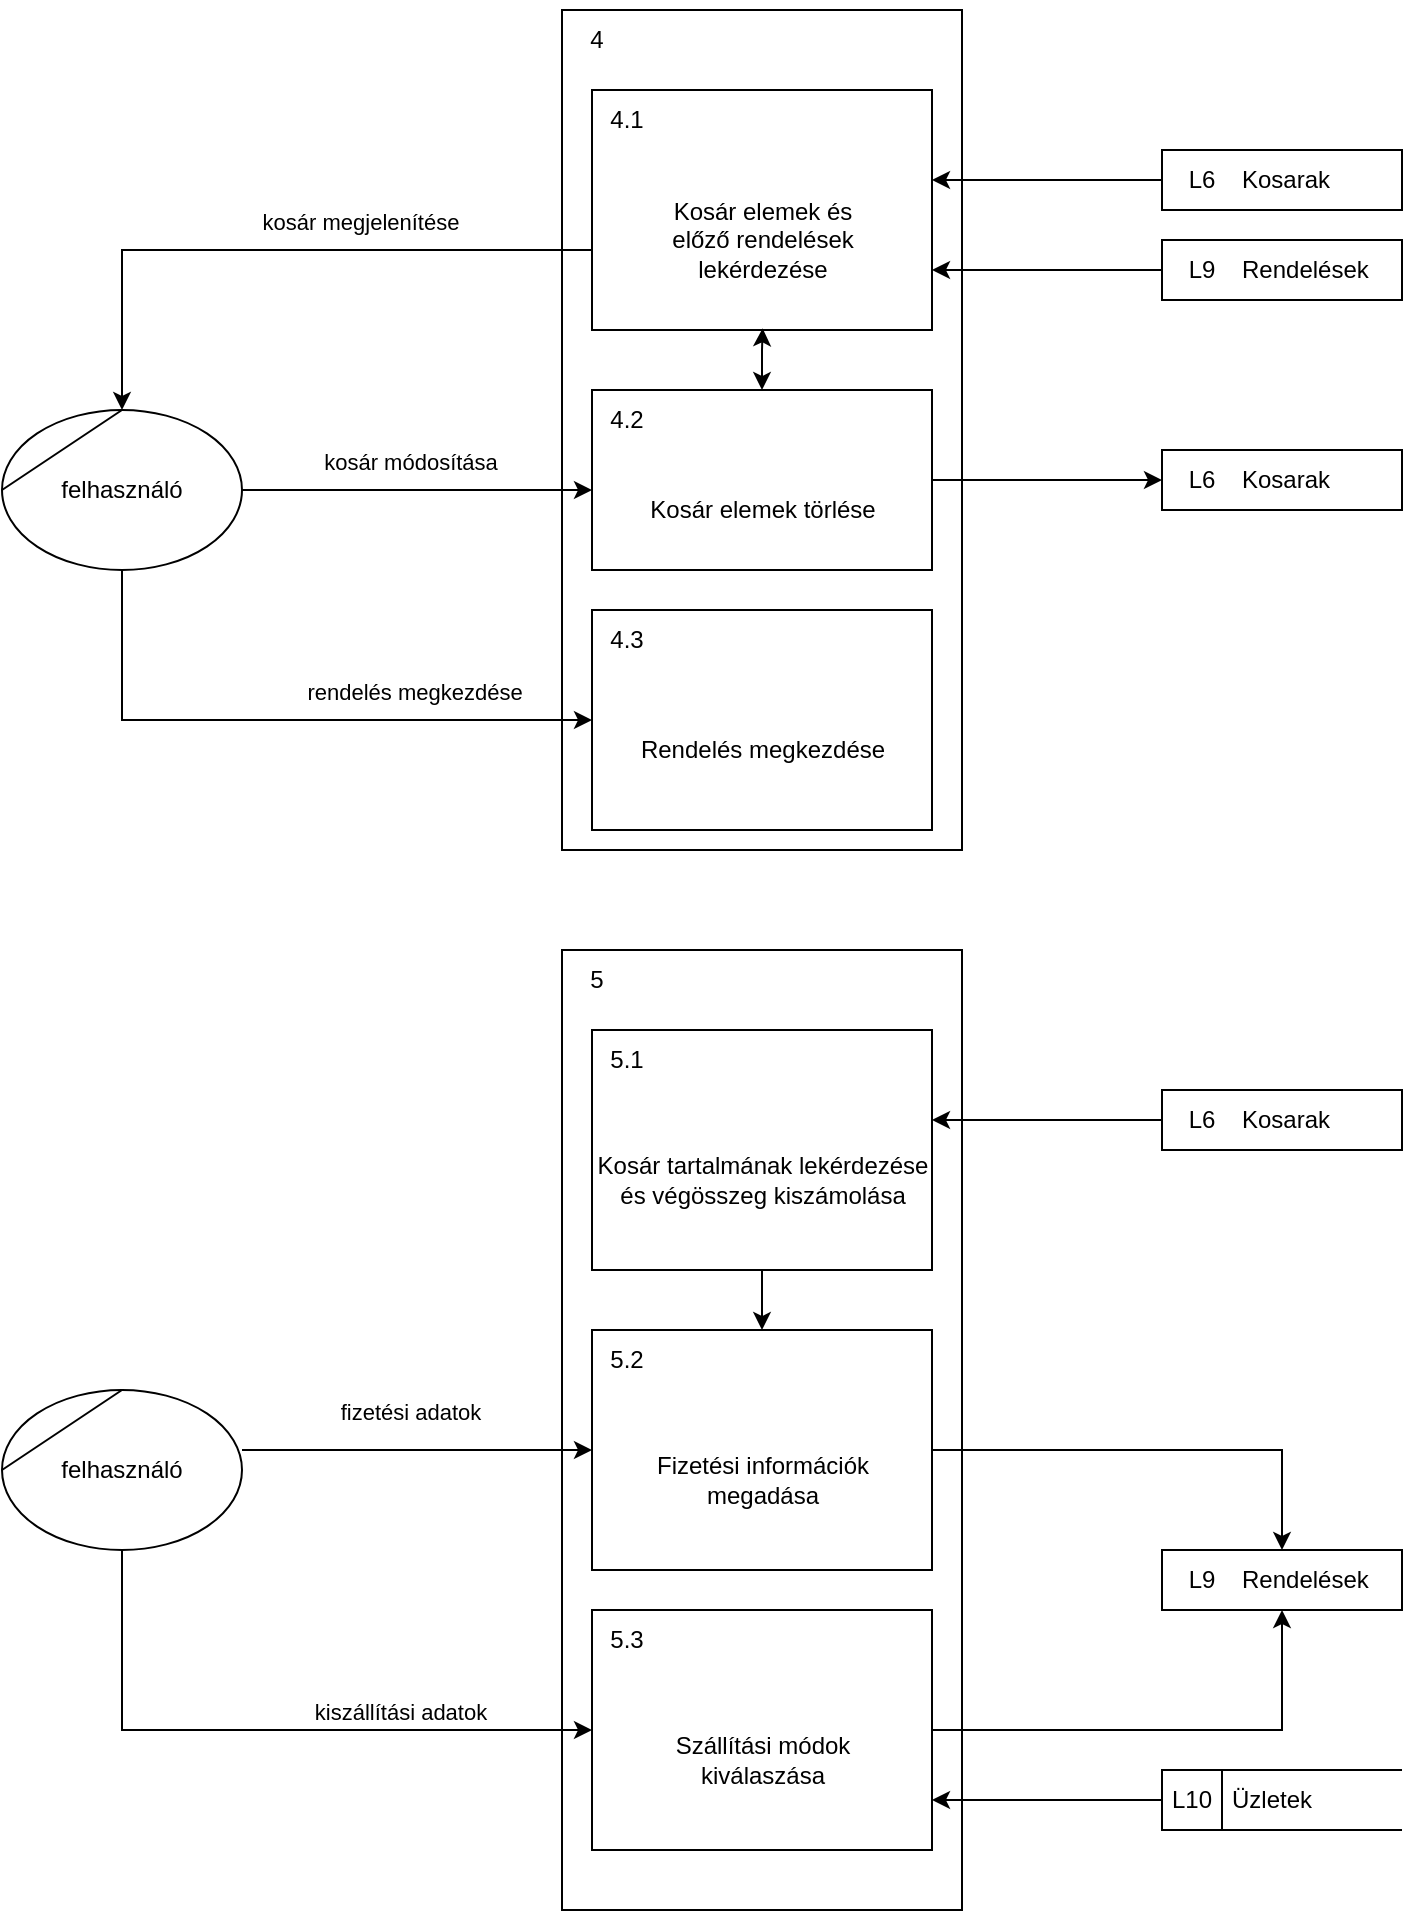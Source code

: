 <mxfile version="20.8.23" type="device"><diagram name="Page-1" id="Z0UUQqZRVwsT-piugHuJ"><mxGraphModel dx="1009" dy="550" grid="1" gridSize="10" guides="1" tooltips="1" connect="1" arrows="1" fold="1" page="1" pageScale="1" pageWidth="850" pageHeight="1100" math="0" shadow="0"><root><mxCell id="0"/><mxCell id="1" parent="0"/><mxCell id="tL3Nul9Oa48Bnrx2CsPF-1" value="" style="group" parent="1" vertex="1" connectable="0"><mxGeometry x="320" y="45" width="200" height="955" as="geometry"/></mxCell><mxCell id="SI3stgNXLdynbU2XMo8t-3" value="" style="html=1;dashed=0;whitespace=wrap;shape=mxgraph.dfd.process;align=center;container=0;collapsible=0;spacingTop=30;" parent="tL3Nul9Oa48Bnrx2CsPF-1" vertex="1"><mxGeometry y="5" width="200" height="420" as="geometry"/></mxCell><mxCell id="SI3stgNXLdynbU2XMo8t-4" value="4" style="text;html=1;strokeColor=none;fillColor=none;align=center;verticalAlign=middle;whiteSpace=wrap;rounded=0;movable=0;resizable=0;rotatable=0;cloneable=0;deletable=0;connectable=0;allowArrows=0;pointerEvents=1;" parent="tL3Nul9Oa48Bnrx2CsPF-1" vertex="1"><mxGeometry y="5" width="35" height="30" as="geometry"/></mxCell><mxCell id="SI3stgNXLdynbU2XMo8t-5" value="" style="text;html=1;strokeColor=none;fillColor=none;align=left;verticalAlign=middle;whiteSpace=wrap;rounded=0;movable=0;resizable=0;connectable=0;allowArrows=0;rotatable=0;cloneable=0;deletable=0;spacingLeft=6;autosize=1;resizeWidth=0;" parent="tL3Nul9Oa48Bnrx2CsPF-1" vertex="1"><mxGeometry x="35" width="50" height="40" as="geometry"/></mxCell><mxCell id="SI3stgNXLdynbU2XMo8t-6" value="Kosár elemek és &lt;br&gt;előző rendelések &lt;br&gt;lekérdezése" style="html=1;dashed=0;whitespace=wrap;shape=mxgraph.dfd.process2;align=center;container=1;collapsible=0;spacingTop=30;" parent="tL3Nul9Oa48Bnrx2CsPF-1" vertex="1"><mxGeometry x="15" y="45" width="170" height="120" as="geometry"/></mxCell><mxCell id="SI3stgNXLdynbU2XMo8t-7" value="4.1" style="text;html=1;strokeColor=none;fillColor=none;align=center;verticalAlign=middle;whiteSpace=wrap;rounded=0;connectable=0;allowArrows=0;editable=1;movable=0;resizable=0;rotatable=0;deletable=0;locked=0;cloneable=0;" parent="SI3stgNXLdynbU2XMo8t-6" vertex="1"><mxGeometry width="35" height="30" as="geometry"/></mxCell><mxCell id="SI3stgNXLdynbU2XMo8t-8" value="" style="text;strokeColor=none;fillColor=none;align=left;verticalAlign=middle;whiteSpace=wrap;rounded=0;autosize=1;connectable=0;allowArrows=0;movable=0;resizable=0;rotatable=0;deletable=0;cloneable=0;spacingLeft=6;fontStyle=0;html=1;" parent="SI3stgNXLdynbU2XMo8t-6" vertex="1"><mxGeometry x="35" y="-5" width="50" height="40" as="geometry"/></mxCell><mxCell id="SI3stgNXLdynbU2XMo8t-36" style="edgeStyle=orthogonalEdgeStyle;rounded=0;orthogonalLoop=1;jettySize=auto;html=1;entryX=0.502;entryY=0.993;entryDx=0;entryDy=0;entryPerimeter=0;startArrow=classic;startFill=1;" parent="tL3Nul9Oa48Bnrx2CsPF-1" source="SI3stgNXLdynbU2XMo8t-27" target="SI3stgNXLdynbU2XMo8t-6" edge="1"><mxGeometry relative="1" as="geometry"/></mxCell><mxCell id="SI3stgNXLdynbU2XMo8t-27" value="Kosár elemek törlése" style="html=1;dashed=0;whitespace=wrap;shape=mxgraph.dfd.process2;align=center;container=1;collapsible=0;spacingTop=30;" parent="tL3Nul9Oa48Bnrx2CsPF-1" vertex="1"><mxGeometry x="15" y="195" width="170" height="90" as="geometry"/></mxCell><mxCell id="SI3stgNXLdynbU2XMo8t-28" value="4.2" style="text;html=1;strokeColor=none;fillColor=none;align=center;verticalAlign=middle;whiteSpace=wrap;rounded=0;connectable=0;allowArrows=0;editable=1;movable=0;resizable=0;rotatable=0;deletable=0;locked=0;cloneable=0;" parent="SI3stgNXLdynbU2XMo8t-27" vertex="1"><mxGeometry width="35" height="30" as="geometry"/></mxCell><mxCell id="SI3stgNXLdynbU2XMo8t-29" value="" style="text;strokeColor=none;fillColor=none;align=left;verticalAlign=middle;whiteSpace=wrap;rounded=0;autosize=1;connectable=0;allowArrows=0;movable=0;resizable=0;rotatable=0;deletable=0;cloneable=0;spacingLeft=6;fontStyle=0;html=1;" parent="SI3stgNXLdynbU2XMo8t-27" vertex="1"><mxGeometry x="35" y="-5" width="50" height="40" as="geometry"/></mxCell><mxCell id="SI3stgNXLdynbU2XMo8t-37" value="Rendelés megkezdése" style="html=1;dashed=0;whitespace=wrap;shape=mxgraph.dfd.process2;align=center;container=1;collapsible=0;spacingTop=30;" parent="tL3Nul9Oa48Bnrx2CsPF-1" vertex="1"><mxGeometry x="15" y="305" width="170" height="110" as="geometry"/></mxCell><mxCell id="SI3stgNXLdynbU2XMo8t-38" value="4.3" style="text;html=1;strokeColor=none;fillColor=none;align=center;verticalAlign=middle;whiteSpace=wrap;rounded=0;connectable=0;allowArrows=0;editable=1;movable=0;resizable=0;rotatable=0;deletable=0;locked=0;cloneable=0;" parent="SI3stgNXLdynbU2XMo8t-37" vertex="1"><mxGeometry width="35" height="30" as="geometry"/></mxCell><mxCell id="SI3stgNXLdynbU2XMo8t-39" value="" style="text;strokeColor=none;fillColor=none;align=left;verticalAlign=middle;whiteSpace=wrap;rounded=0;autosize=1;connectable=0;allowArrows=0;movable=0;resizable=0;rotatable=0;deletable=0;cloneable=0;spacingLeft=6;fontStyle=0;html=1;" parent="SI3stgNXLdynbU2XMo8t-37" vertex="1"><mxGeometry x="35" y="-5" width="50" height="40" as="geometry"/></mxCell><mxCell id="SI3stgNXLdynbU2XMo8t-41" value="" style="html=1;dashed=0;whitespace=wrap;shape=mxgraph.dfd.process;align=center;container=0;collapsible=0;spacingTop=30;" parent="tL3Nul9Oa48Bnrx2CsPF-1" vertex="1"><mxGeometry y="475" width="200" height="480" as="geometry"/></mxCell><mxCell id="SI3stgNXLdynbU2XMo8t-42" value="5" style="text;html=1;strokeColor=none;fillColor=none;align=center;verticalAlign=middle;whiteSpace=wrap;rounded=0;movable=0;resizable=0;rotatable=0;cloneable=0;deletable=0;connectable=0;allowArrows=0;pointerEvents=1;" parent="tL3Nul9Oa48Bnrx2CsPF-1" vertex="1"><mxGeometry y="475" width="35" height="30" as="geometry"/></mxCell><mxCell id="SI3stgNXLdynbU2XMo8t-43" value="" style="text;html=1;strokeColor=none;fillColor=none;align=left;verticalAlign=middle;whiteSpace=wrap;rounded=0;movable=0;resizable=0;connectable=0;allowArrows=0;rotatable=0;cloneable=0;deletable=0;spacingLeft=6;autosize=1;resizeWidth=0;" parent="tL3Nul9Oa48Bnrx2CsPF-1" vertex="1"><mxGeometry x="35" y="470" width="50" height="40" as="geometry"/></mxCell><mxCell id="SI3stgNXLdynbU2XMo8t-50" value="Fizetési információk&lt;br&gt;megadása" style="html=1;dashed=0;whitespace=wrap;shape=mxgraph.dfd.process2;align=center;container=1;collapsible=0;spacingTop=30;" parent="tL3Nul9Oa48Bnrx2CsPF-1" vertex="1"><mxGeometry x="15" y="665" width="170" height="120" as="geometry"/></mxCell><mxCell id="SI3stgNXLdynbU2XMo8t-51" value="5.2" style="text;html=1;strokeColor=none;fillColor=none;align=center;verticalAlign=middle;whiteSpace=wrap;rounded=0;connectable=0;allowArrows=0;editable=1;movable=0;resizable=0;rotatable=0;deletable=0;locked=0;cloneable=0;" parent="SI3stgNXLdynbU2XMo8t-50" vertex="1"><mxGeometry width="35" height="30" as="geometry"/></mxCell><mxCell id="SI3stgNXLdynbU2XMo8t-52" value="" style="text;strokeColor=none;fillColor=none;align=left;verticalAlign=middle;whiteSpace=wrap;rounded=0;autosize=1;connectable=0;allowArrows=0;movable=0;resizable=0;rotatable=0;deletable=0;cloneable=0;spacingLeft=6;fontStyle=0;html=1;" parent="SI3stgNXLdynbU2XMo8t-50" vertex="1"><mxGeometry x="35" y="-5" width="50" height="40" as="geometry"/></mxCell><mxCell id="SI3stgNXLdynbU2XMo8t-58" style="edgeStyle=orthogonalEdgeStyle;rounded=0;orthogonalLoop=1;jettySize=auto;html=1;startArrow=none;startFill=0;" parent="tL3Nul9Oa48Bnrx2CsPF-1" source="SI3stgNXLdynbU2XMo8t-55" target="SI3stgNXLdynbU2XMo8t-50" edge="1"><mxGeometry relative="1" as="geometry"/></mxCell><mxCell id="SI3stgNXLdynbU2XMo8t-55" value="Kosár tartalmának lekérdezése&lt;br&gt;és végösszeg kiszámolása" style="html=1;dashed=0;whitespace=wrap;shape=mxgraph.dfd.process2;align=center;container=1;collapsible=0;spacingTop=30;" parent="tL3Nul9Oa48Bnrx2CsPF-1" vertex="1"><mxGeometry x="15" y="515" width="170" height="120" as="geometry"/></mxCell><mxCell id="SI3stgNXLdynbU2XMo8t-56" value="5.1" style="text;html=1;strokeColor=none;fillColor=none;align=center;verticalAlign=middle;whiteSpace=wrap;rounded=0;connectable=0;allowArrows=0;editable=1;movable=0;resizable=0;rotatable=0;deletable=0;locked=0;cloneable=0;" parent="SI3stgNXLdynbU2XMo8t-55" vertex="1"><mxGeometry width="35" height="30" as="geometry"/></mxCell><mxCell id="SI3stgNXLdynbU2XMo8t-57" value="" style="text;strokeColor=none;fillColor=none;align=left;verticalAlign=middle;whiteSpace=wrap;rounded=0;autosize=1;connectable=0;allowArrows=0;movable=0;resizable=0;rotatable=0;deletable=0;cloneable=0;spacingLeft=6;fontStyle=0;html=1;" parent="SI3stgNXLdynbU2XMo8t-55" vertex="1"><mxGeometry x="35" y="-5" width="50" height="40" as="geometry"/></mxCell><mxCell id="SI3stgNXLdynbU2XMo8t-64" value="Szállítási módok&lt;br&gt;kiválaszása" style="html=1;dashed=0;whitespace=wrap;shape=mxgraph.dfd.process2;align=center;container=1;collapsible=0;spacingTop=30;" parent="tL3Nul9Oa48Bnrx2CsPF-1" vertex="1"><mxGeometry x="15" y="805" width="170" height="120" as="geometry"/></mxCell><mxCell id="SI3stgNXLdynbU2XMo8t-65" value="5.3" style="text;html=1;strokeColor=none;fillColor=none;align=center;verticalAlign=middle;whiteSpace=wrap;rounded=0;connectable=0;allowArrows=0;editable=1;movable=0;resizable=0;rotatable=0;deletable=0;locked=0;cloneable=0;" parent="SI3stgNXLdynbU2XMo8t-64" vertex="1"><mxGeometry width="35" height="30" as="geometry"/></mxCell><mxCell id="SI3stgNXLdynbU2XMo8t-66" value="" style="text;strokeColor=none;fillColor=none;align=left;verticalAlign=middle;whiteSpace=wrap;rounded=0;autosize=1;connectable=0;allowArrows=0;movable=0;resizable=0;rotatable=0;deletable=0;cloneable=0;spacingLeft=6;fontStyle=0;html=1;" parent="SI3stgNXLdynbU2XMo8t-64" vertex="1"><mxGeometry x="35" y="-5" width="50" height="40" as="geometry"/></mxCell><mxCell id="SI3stgNXLdynbU2XMo8t-1" value="felhasználó" style="shape=stencil(tZRtjoMgEIZPw98GJR6gYXfvQe10nZQCAbYft99RNKlW7GajiTGZeeXhnZGBCRka5YCVvGHig5VlwTm9Kb5NYhUc1DElr8qjOmhISojenuGGx9gz0DTgMbaq+GR8T9+0j5C1NYYgaE0YKU86wRQaWsvvCdZv/xhFjvgXiOB7kynLyq+/Y3fVNuBiI79j7OB+db/rgceOi61+3Grg4v9YISmTO9xCHlR9/vb2xxxnzYDW6AK8OfLTeZzO66ynzM5CnqyHBUsn1DqN9UITnWoH/kUY5Iu9PtVUzRY1jx4IGk22K9UioSs+44+uvFxl3bKX1nTZdE12iV8=);whiteSpace=wrap;html=1;" parent="1" vertex="1"><mxGeometry x="40" y="250" width="120" height="80" as="geometry"/></mxCell><mxCell id="SI3stgNXLdynbU2XMo8t-2" value="felhasználó" style="shape=stencil(tZRtjoMgEIZPw98GJR6gYXfvQe10nZQCAbYft99RNKlW7GajiTGZeeXhnZGBCRka5YCVvGHig5VlwTm9Kb5NYhUc1DElr8qjOmhISojenuGGx9gz0DTgMbaq+GR8T9+0j5C1NYYgaE0YKU86wRQaWsvvCdZv/xhFjvgXiOB7kynLyq+/Y3fVNuBiI79j7OB+db/rgceOi61+3Grg4v9YISmTO9xCHlR9/vb2xxxnzYDW6AK8OfLTeZzO66ynzM5CnqyHBUsn1DqN9UITnWoH/kUY5Iu9PtVUzRY1jx4IGk22K9UioSs+44+uvFxl3bKX1nTZdE12iV8=);whiteSpace=wrap;html=1;" parent="1" vertex="1"><mxGeometry x="40" y="740" width="120" height="80" as="geometry"/></mxCell><mxCell id="SI3stgNXLdynbU2XMo8t-10" value="kosár megjelenítése" style="endArrow=classic;html=1;rounded=0;verticalAlign=bottom;edgeStyle=orthogonalEdgeStyle;" parent="1" source="SI3stgNXLdynbU2XMo8t-6" target="SI3stgNXLdynbU2XMo8t-1" edge="1"><mxGeometry x="-0.261" y="-5" width="50" height="50" relative="1" as="geometry"><mxPoint x="470" y="330" as="sourcePoint"/><mxPoint x="350" y="330" as="targetPoint"/><Array as="points"><mxPoint x="100" y="170"/></Array><mxPoint as="offset"/></mxGeometry></mxCell><mxCell id="SI3stgNXLdynbU2XMo8t-22" style="edgeStyle=orthogonalEdgeStyle;rounded=0;orthogonalLoop=1;jettySize=auto;html=1;" parent="1" source="SI3stgNXLdynbU2XMo8t-11" target="SI3stgNXLdynbU2XMo8t-6" edge="1"><mxGeometry relative="1" as="geometry"><Array as="points"><mxPoint x="470" y="135"/><mxPoint x="470" y="135"/></Array></mxGeometry></mxCell><mxCell id="SI3stgNXLdynbU2XMo8t-11" value="Kosarak" style="html=1;dashed=0;whitespace=wrap;shape=mxgraph.dfd.dataStoreID2;align=left;spacingLeft=38;container=1;collapsible=0;" parent="1" vertex="1"><mxGeometry x="620" y="120" width="120" height="30" as="geometry"/></mxCell><mxCell id="SI3stgNXLdynbU2XMo8t-12" value="L6" style="text;html=1;strokeColor=none;fillColor=none;align=center;verticalAlign=middle;whiteSpace=wrap;rounded=0;connectable=0;allowArrows=0;movable=0;resizable=0;rotatable=0;cloneable=0;deletable=0;" parent="SI3stgNXLdynbU2XMo8t-11" vertex="1"><mxGeometry x="5" width="30" height="30" as="geometry"/></mxCell><mxCell id="SI3stgNXLdynbU2XMo8t-23" style="edgeStyle=orthogonalEdgeStyle;rounded=0;orthogonalLoop=1;jettySize=auto;html=1;" parent="1" source="SI3stgNXLdynbU2XMo8t-17" target="SI3stgNXLdynbU2XMo8t-6" edge="1"><mxGeometry relative="1" as="geometry"><Array as="points"><mxPoint x="470" y="180"/><mxPoint x="470" y="180"/></Array></mxGeometry></mxCell><mxCell id="SI3stgNXLdynbU2XMo8t-17" value="Rendelések" style="html=1;dashed=0;whitespace=wrap;shape=mxgraph.dfd.dataStoreID2;align=left;spacingLeft=38;container=1;collapsible=0;" parent="1" vertex="1"><mxGeometry x="620" y="165" width="120" height="30" as="geometry"/></mxCell><mxCell id="SI3stgNXLdynbU2XMo8t-18" value="L9" style="text;html=1;strokeColor=none;fillColor=none;align=center;verticalAlign=middle;whiteSpace=wrap;rounded=0;connectable=0;allowArrows=0;movable=0;resizable=0;rotatable=0;cloneable=0;deletable=0;" parent="SI3stgNXLdynbU2XMo8t-17" vertex="1"><mxGeometry x="5" width="30" height="30" as="geometry"/></mxCell><mxCell id="SI3stgNXLdynbU2XMo8t-34" style="edgeStyle=orthogonalEdgeStyle;rounded=0;orthogonalLoop=1;jettySize=auto;html=1;" parent="1" source="SI3stgNXLdynbU2XMo8t-27" target="SI3stgNXLdynbU2XMo8t-32" edge="1"><mxGeometry relative="1" as="geometry"><Array as="points"><mxPoint x="490" y="290"/><mxPoint x="490" y="290"/></Array></mxGeometry></mxCell><mxCell id="SI3stgNXLdynbU2XMo8t-31" value="kosár módosítása" style="endArrow=classic;html=1;rounded=0;verticalAlign=bottom;edgeStyle=orthogonalEdgeStyle;" parent="1" source="SI3stgNXLdynbU2XMo8t-1" target="SI3stgNXLdynbU2XMo8t-27" edge="1"><mxGeometry x="-0.04" y="5" width="50" height="50" relative="1" as="geometry"><mxPoint x="350" y="330" as="sourcePoint"/><mxPoint x="470" y="330" as="targetPoint"/><Array as="points"><mxPoint x="260" y="290"/><mxPoint x="260" y="290"/></Array><mxPoint as="offset"/></mxGeometry></mxCell><mxCell id="SI3stgNXLdynbU2XMo8t-32" value="Kosarak" style="html=1;dashed=0;whitespace=wrap;shape=mxgraph.dfd.dataStoreID2;align=left;spacingLeft=38;container=1;collapsible=0;" parent="1" vertex="1"><mxGeometry x="620" y="270" width="120" height="30" as="geometry"/></mxCell><mxCell id="SI3stgNXLdynbU2XMo8t-33" value="L6" style="text;html=1;strokeColor=none;fillColor=none;align=center;verticalAlign=middle;whiteSpace=wrap;rounded=0;connectable=0;allowArrows=0;movable=0;resizable=0;rotatable=0;cloneable=0;deletable=0;" parent="SI3stgNXLdynbU2XMo8t-32" vertex="1"><mxGeometry x="5" width="30" height="30" as="geometry"/></mxCell><mxCell id="SI3stgNXLdynbU2XMo8t-40" value="rendelés megkezdése" style="endArrow=classic;html=1;rounded=0;verticalAlign=bottom;exitX=0.5;exitY=1;exitDx=0;exitDy=0;edgeStyle=orthogonalEdgeStyle;" parent="1" source="SI3stgNXLdynbU2XMo8t-1" target="SI3stgNXLdynbU2XMo8t-37" edge="1"><mxGeometry x="0.423" y="5" width="50" height="50" relative="1" as="geometry"><mxPoint x="350" y="330" as="sourcePoint"/><mxPoint x="470" y="330" as="targetPoint"/><Array as="points"><mxPoint x="100" y="405"/></Array><mxPoint as="offset"/></mxGeometry></mxCell><mxCell id="SI3stgNXLdynbU2XMo8t-54" value="fizetési adatok" style="endArrow=classic;html=1;rounded=0;verticalAlign=bottom;edgeStyle=orthogonalEdgeStyle;" parent="1" source="SI3stgNXLdynbU2XMo8t-2" target="SI3stgNXLdynbU2XMo8t-50" edge="1"><mxGeometry x="-0.04" y="10" width="50" height="50" relative="1" as="geometry"><mxPoint x="130" y="710.0" as="sourcePoint"/><mxPoint x="250" y="710.0" as="targetPoint"/><mxPoint as="offset"/><Array as="points"><mxPoint x="250" y="770"/><mxPoint x="250" y="770"/></Array></mxGeometry></mxCell><mxCell id="SI3stgNXLdynbU2XMo8t-69" style="edgeStyle=orthogonalEdgeStyle;rounded=0;orthogonalLoop=1;jettySize=auto;html=1;startArrow=none;startFill=0;" parent="1" source="SI3stgNXLdynbU2XMo8t-50" target="SI3stgNXLdynbU2XMo8t-62" edge="1"><mxGeometry relative="1" as="geometry"><Array as="points"><mxPoint x="680" y="770"/></Array></mxGeometry></mxCell><mxCell id="SI3stgNXLdynbU2XMo8t-61" style="edgeStyle=orthogonalEdgeStyle;rounded=0;orthogonalLoop=1;jettySize=auto;html=1;startArrow=none;startFill=0;" parent="1" source="SI3stgNXLdynbU2XMo8t-59" target="SI3stgNXLdynbU2XMo8t-55" edge="1"><mxGeometry relative="1" as="geometry"><Array as="points"><mxPoint x="480" y="605"/><mxPoint x="480" y="605"/></Array></mxGeometry></mxCell><mxCell id="SI3stgNXLdynbU2XMo8t-59" value="Kosarak" style="html=1;dashed=0;whitespace=wrap;shape=mxgraph.dfd.dataStoreID2;align=left;spacingLeft=38;container=1;collapsible=0;" parent="1" vertex="1"><mxGeometry x="620" y="590" width="120" height="30" as="geometry"/></mxCell><mxCell id="SI3stgNXLdynbU2XMo8t-60" value="L6" style="text;html=1;strokeColor=none;fillColor=none;align=center;verticalAlign=middle;whiteSpace=wrap;rounded=0;connectable=0;allowArrows=0;movable=0;resizable=0;rotatable=0;cloneable=0;deletable=0;" parent="SI3stgNXLdynbU2XMo8t-59" vertex="1"><mxGeometry x="5" width="30" height="30" as="geometry"/></mxCell><mxCell id="SI3stgNXLdynbU2XMo8t-62" value="Rendelések" style="html=1;dashed=0;whitespace=wrap;shape=mxgraph.dfd.dataStoreID2;align=left;spacingLeft=38;container=1;collapsible=0;" parent="1" vertex="1"><mxGeometry x="620" y="820" width="120" height="30" as="geometry"/></mxCell><mxCell id="SI3stgNXLdynbU2XMo8t-63" value="L9" style="text;html=1;strokeColor=none;fillColor=none;align=center;verticalAlign=middle;whiteSpace=wrap;rounded=0;connectable=0;allowArrows=0;movable=0;resizable=0;rotatable=0;cloneable=0;deletable=0;" parent="SI3stgNXLdynbU2XMo8t-62" vertex="1"><mxGeometry x="5" width="30" height="30" as="geometry"/></mxCell><mxCell id="SI3stgNXLdynbU2XMo8t-68" style="edgeStyle=orthogonalEdgeStyle;rounded=0;orthogonalLoop=1;jettySize=auto;html=1;startArrow=none;startFill=0;" parent="1" source="SI3stgNXLdynbU2XMo8t-64" target="SI3stgNXLdynbU2XMo8t-62" edge="1"><mxGeometry relative="1" as="geometry"><Array as="points"><mxPoint x="680" y="910"/></Array></mxGeometry></mxCell><mxCell id="SI3stgNXLdynbU2XMo8t-67" value="kiszállítási adatok" style="endArrow=classic;html=1;rounded=0;verticalAlign=bottom;edgeStyle=orthogonalEdgeStyle;" parent="1" source="SI3stgNXLdynbU2XMo8t-2" target="SI3stgNXLdynbU2XMo8t-64" edge="1"><mxGeometry x="0.415" width="50" height="50" relative="1" as="geometry"><mxPoint x="110" y="880" as="sourcePoint"/><mxPoint x="248" y="880" as="targetPoint"/><mxPoint x="-1" as="offset"/><Array as="points"><mxPoint x="100" y="910"/></Array></mxGeometry></mxCell><mxCell id="UXdBM49CJQRERp-e4Y_h-1" value="Üzletek" style="html=1;dashed=0;whitespace=wrap;shape=mxgraph.dfd.dataStoreID;align=left;spacingLeft=33;container=1;collapsible=0;autosize=0;" parent="1" vertex="1"><mxGeometry x="620" y="930" width="120" height="30" as="geometry"/></mxCell><mxCell id="UXdBM49CJQRERp-e4Y_h-2" value="L10" style="text;html=1;strokeColor=none;fillColor=none;align=center;verticalAlign=middle;whiteSpace=wrap;rounded=0;movable=0;resizable=0;rotatable=0;cloneable=0;deletable=0;allowArrows=0;connectable=0;" parent="UXdBM49CJQRERp-e4Y_h-1" vertex="1"><mxGeometry width="30" height="30" as="geometry"/></mxCell><mxCell id="UXdBM49CJQRERp-e4Y_h-3" style="edgeStyle=orthogonalEdgeStyle;rounded=0;orthogonalLoop=1;jettySize=auto;html=1;" parent="1" source="UXdBM49CJQRERp-e4Y_h-1" target="SI3stgNXLdynbU2XMo8t-64" edge="1"><mxGeometry relative="1" as="geometry"><Array as="points"><mxPoint x="530" y="945"/><mxPoint x="530" y="945"/></Array></mxGeometry></mxCell></root></mxGraphModel></diagram></mxfile>